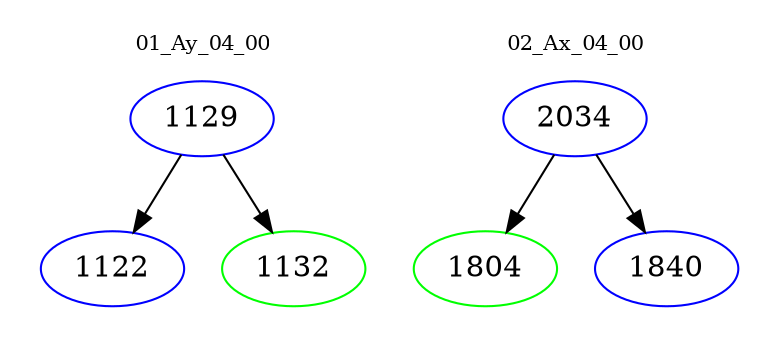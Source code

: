 digraph{
subgraph cluster_0 {
color = white
label = "01_Ay_04_00";
fontsize=10;
T0_1129 [label="1129", color="blue"]
T0_1129 -> T0_1122 [color="black"]
T0_1122 [label="1122", color="blue"]
T0_1129 -> T0_1132 [color="black"]
T0_1132 [label="1132", color="green"]
}
subgraph cluster_1 {
color = white
label = "02_Ax_04_00";
fontsize=10;
T1_2034 [label="2034", color="blue"]
T1_2034 -> T1_1804 [color="black"]
T1_1804 [label="1804", color="green"]
T1_2034 -> T1_1840 [color="black"]
T1_1840 [label="1840", color="blue"]
}
}
